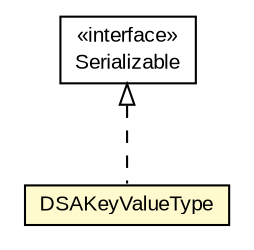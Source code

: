 #!/usr/local/bin/dot
#
# Class diagram 
# Generated by UMLGraph version R5_6-24-gf6e263 (http://www.umlgraph.org/)
#

digraph G {
	edge [fontname="arial",fontsize=10,labelfontname="arial",labelfontsize=10];
	node [fontname="arial",fontsize=10,shape=plaintext];
	nodesep=0.25;
	ranksep=0.5;
	// eu.europa.esig.jaxb.xmldsig.DSAKeyValueType
	c293605 [label=<<table title="eu.europa.esig.jaxb.xmldsig.DSAKeyValueType" border="0" cellborder="1" cellspacing="0" cellpadding="2" port="p" bgcolor="lemonChiffon" href="./DSAKeyValueType.html">
		<tr><td><table border="0" cellspacing="0" cellpadding="1">
<tr><td align="center" balign="center"> DSAKeyValueType </td></tr>
		</table></td></tr>
		</table>>, URL="./DSAKeyValueType.html", fontname="arial", fontcolor="black", fontsize=10.0];
	//eu.europa.esig.jaxb.xmldsig.DSAKeyValueType implements java.io.Serializable
	c293782:p -> c293605:p [dir=back,arrowtail=empty,style=dashed];
	// java.io.Serializable
	c293782 [label=<<table title="java.io.Serializable" border="0" cellborder="1" cellspacing="0" cellpadding="2" port="p" href="http://java.sun.com/j2se/1.4.2/docs/api/java/io/Serializable.html">
		<tr><td><table border="0" cellspacing="0" cellpadding="1">
<tr><td align="center" balign="center"> &#171;interface&#187; </td></tr>
<tr><td align="center" balign="center"> Serializable </td></tr>
		</table></td></tr>
		</table>>, URL="http://java.sun.com/j2se/1.4.2/docs/api/java/io/Serializable.html", fontname="arial", fontcolor="black", fontsize=10.0];
}

